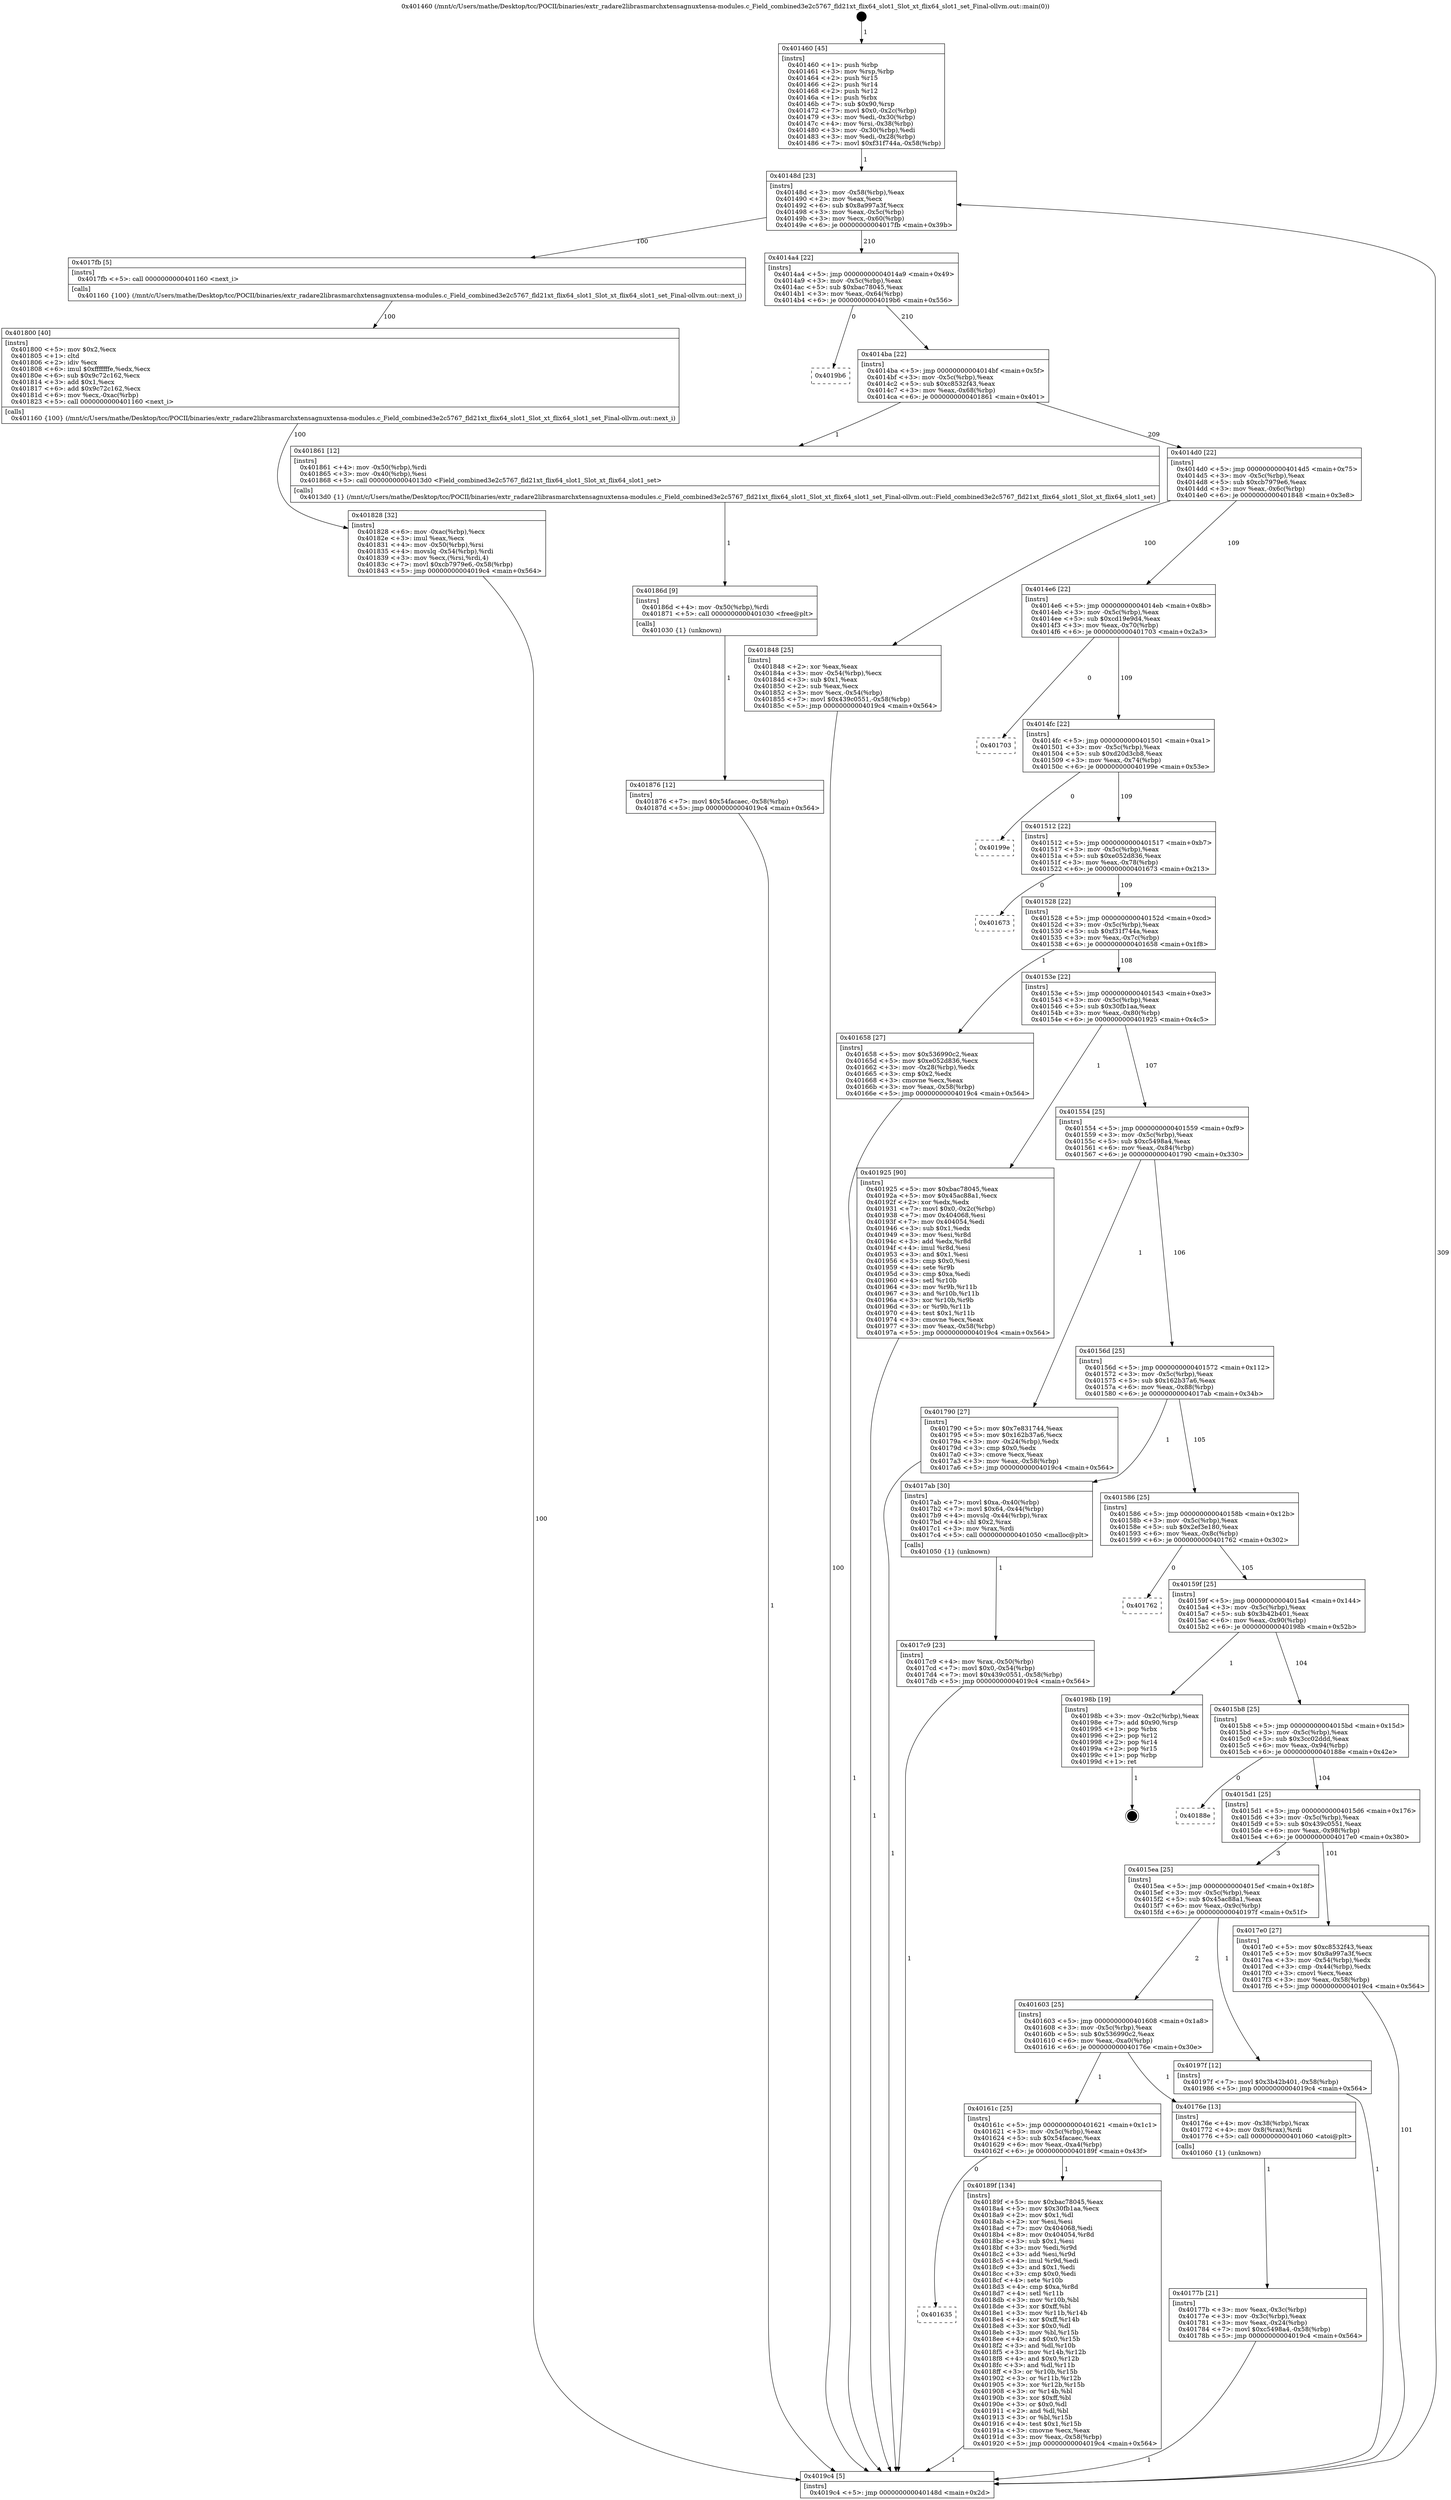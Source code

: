 digraph "0x401460" {
  label = "0x401460 (/mnt/c/Users/mathe/Desktop/tcc/POCII/binaries/extr_radare2librasmarchxtensagnuxtensa-modules.c_Field_combined3e2c5767_fld21xt_flix64_slot1_Slot_xt_flix64_slot1_set_Final-ollvm.out::main(0))"
  labelloc = "t"
  node[shape=record]

  Entry [label="",width=0.3,height=0.3,shape=circle,fillcolor=black,style=filled]
  "0x40148d" [label="{
     0x40148d [23]\l
     | [instrs]\l
     &nbsp;&nbsp;0x40148d \<+3\>: mov -0x58(%rbp),%eax\l
     &nbsp;&nbsp;0x401490 \<+2\>: mov %eax,%ecx\l
     &nbsp;&nbsp;0x401492 \<+6\>: sub $0x8a997a3f,%ecx\l
     &nbsp;&nbsp;0x401498 \<+3\>: mov %eax,-0x5c(%rbp)\l
     &nbsp;&nbsp;0x40149b \<+3\>: mov %ecx,-0x60(%rbp)\l
     &nbsp;&nbsp;0x40149e \<+6\>: je 00000000004017fb \<main+0x39b\>\l
  }"]
  "0x4017fb" [label="{
     0x4017fb [5]\l
     | [instrs]\l
     &nbsp;&nbsp;0x4017fb \<+5\>: call 0000000000401160 \<next_i\>\l
     | [calls]\l
     &nbsp;&nbsp;0x401160 \{100\} (/mnt/c/Users/mathe/Desktop/tcc/POCII/binaries/extr_radare2librasmarchxtensagnuxtensa-modules.c_Field_combined3e2c5767_fld21xt_flix64_slot1_Slot_xt_flix64_slot1_set_Final-ollvm.out::next_i)\l
  }"]
  "0x4014a4" [label="{
     0x4014a4 [22]\l
     | [instrs]\l
     &nbsp;&nbsp;0x4014a4 \<+5\>: jmp 00000000004014a9 \<main+0x49\>\l
     &nbsp;&nbsp;0x4014a9 \<+3\>: mov -0x5c(%rbp),%eax\l
     &nbsp;&nbsp;0x4014ac \<+5\>: sub $0xbac78045,%eax\l
     &nbsp;&nbsp;0x4014b1 \<+3\>: mov %eax,-0x64(%rbp)\l
     &nbsp;&nbsp;0x4014b4 \<+6\>: je 00000000004019b6 \<main+0x556\>\l
  }"]
  Exit [label="",width=0.3,height=0.3,shape=circle,fillcolor=black,style=filled,peripheries=2]
  "0x4019b6" [label="{
     0x4019b6\l
  }", style=dashed]
  "0x4014ba" [label="{
     0x4014ba [22]\l
     | [instrs]\l
     &nbsp;&nbsp;0x4014ba \<+5\>: jmp 00000000004014bf \<main+0x5f\>\l
     &nbsp;&nbsp;0x4014bf \<+3\>: mov -0x5c(%rbp),%eax\l
     &nbsp;&nbsp;0x4014c2 \<+5\>: sub $0xc8532f43,%eax\l
     &nbsp;&nbsp;0x4014c7 \<+3\>: mov %eax,-0x68(%rbp)\l
     &nbsp;&nbsp;0x4014ca \<+6\>: je 0000000000401861 \<main+0x401\>\l
  }"]
  "0x401635" [label="{
     0x401635\l
  }", style=dashed]
  "0x401861" [label="{
     0x401861 [12]\l
     | [instrs]\l
     &nbsp;&nbsp;0x401861 \<+4\>: mov -0x50(%rbp),%rdi\l
     &nbsp;&nbsp;0x401865 \<+3\>: mov -0x40(%rbp),%esi\l
     &nbsp;&nbsp;0x401868 \<+5\>: call 00000000004013d0 \<Field_combined3e2c5767_fld21xt_flix64_slot1_Slot_xt_flix64_slot1_set\>\l
     | [calls]\l
     &nbsp;&nbsp;0x4013d0 \{1\} (/mnt/c/Users/mathe/Desktop/tcc/POCII/binaries/extr_radare2librasmarchxtensagnuxtensa-modules.c_Field_combined3e2c5767_fld21xt_flix64_slot1_Slot_xt_flix64_slot1_set_Final-ollvm.out::Field_combined3e2c5767_fld21xt_flix64_slot1_Slot_xt_flix64_slot1_set)\l
  }"]
  "0x4014d0" [label="{
     0x4014d0 [22]\l
     | [instrs]\l
     &nbsp;&nbsp;0x4014d0 \<+5\>: jmp 00000000004014d5 \<main+0x75\>\l
     &nbsp;&nbsp;0x4014d5 \<+3\>: mov -0x5c(%rbp),%eax\l
     &nbsp;&nbsp;0x4014d8 \<+5\>: sub $0xcb7979e6,%eax\l
     &nbsp;&nbsp;0x4014dd \<+3\>: mov %eax,-0x6c(%rbp)\l
     &nbsp;&nbsp;0x4014e0 \<+6\>: je 0000000000401848 \<main+0x3e8\>\l
  }"]
  "0x40189f" [label="{
     0x40189f [134]\l
     | [instrs]\l
     &nbsp;&nbsp;0x40189f \<+5\>: mov $0xbac78045,%eax\l
     &nbsp;&nbsp;0x4018a4 \<+5\>: mov $0x30fb1aa,%ecx\l
     &nbsp;&nbsp;0x4018a9 \<+2\>: mov $0x1,%dl\l
     &nbsp;&nbsp;0x4018ab \<+2\>: xor %esi,%esi\l
     &nbsp;&nbsp;0x4018ad \<+7\>: mov 0x404068,%edi\l
     &nbsp;&nbsp;0x4018b4 \<+8\>: mov 0x404054,%r8d\l
     &nbsp;&nbsp;0x4018bc \<+3\>: sub $0x1,%esi\l
     &nbsp;&nbsp;0x4018bf \<+3\>: mov %edi,%r9d\l
     &nbsp;&nbsp;0x4018c2 \<+3\>: add %esi,%r9d\l
     &nbsp;&nbsp;0x4018c5 \<+4\>: imul %r9d,%edi\l
     &nbsp;&nbsp;0x4018c9 \<+3\>: and $0x1,%edi\l
     &nbsp;&nbsp;0x4018cc \<+3\>: cmp $0x0,%edi\l
     &nbsp;&nbsp;0x4018cf \<+4\>: sete %r10b\l
     &nbsp;&nbsp;0x4018d3 \<+4\>: cmp $0xa,%r8d\l
     &nbsp;&nbsp;0x4018d7 \<+4\>: setl %r11b\l
     &nbsp;&nbsp;0x4018db \<+3\>: mov %r10b,%bl\l
     &nbsp;&nbsp;0x4018de \<+3\>: xor $0xff,%bl\l
     &nbsp;&nbsp;0x4018e1 \<+3\>: mov %r11b,%r14b\l
     &nbsp;&nbsp;0x4018e4 \<+4\>: xor $0xff,%r14b\l
     &nbsp;&nbsp;0x4018e8 \<+3\>: xor $0x0,%dl\l
     &nbsp;&nbsp;0x4018eb \<+3\>: mov %bl,%r15b\l
     &nbsp;&nbsp;0x4018ee \<+4\>: and $0x0,%r15b\l
     &nbsp;&nbsp;0x4018f2 \<+3\>: and %dl,%r10b\l
     &nbsp;&nbsp;0x4018f5 \<+3\>: mov %r14b,%r12b\l
     &nbsp;&nbsp;0x4018f8 \<+4\>: and $0x0,%r12b\l
     &nbsp;&nbsp;0x4018fc \<+3\>: and %dl,%r11b\l
     &nbsp;&nbsp;0x4018ff \<+3\>: or %r10b,%r15b\l
     &nbsp;&nbsp;0x401902 \<+3\>: or %r11b,%r12b\l
     &nbsp;&nbsp;0x401905 \<+3\>: xor %r12b,%r15b\l
     &nbsp;&nbsp;0x401908 \<+3\>: or %r14b,%bl\l
     &nbsp;&nbsp;0x40190b \<+3\>: xor $0xff,%bl\l
     &nbsp;&nbsp;0x40190e \<+3\>: or $0x0,%dl\l
     &nbsp;&nbsp;0x401911 \<+2\>: and %dl,%bl\l
     &nbsp;&nbsp;0x401913 \<+3\>: or %bl,%r15b\l
     &nbsp;&nbsp;0x401916 \<+4\>: test $0x1,%r15b\l
     &nbsp;&nbsp;0x40191a \<+3\>: cmovne %ecx,%eax\l
     &nbsp;&nbsp;0x40191d \<+3\>: mov %eax,-0x58(%rbp)\l
     &nbsp;&nbsp;0x401920 \<+5\>: jmp 00000000004019c4 \<main+0x564\>\l
  }"]
  "0x401848" [label="{
     0x401848 [25]\l
     | [instrs]\l
     &nbsp;&nbsp;0x401848 \<+2\>: xor %eax,%eax\l
     &nbsp;&nbsp;0x40184a \<+3\>: mov -0x54(%rbp),%ecx\l
     &nbsp;&nbsp;0x40184d \<+3\>: sub $0x1,%eax\l
     &nbsp;&nbsp;0x401850 \<+2\>: sub %eax,%ecx\l
     &nbsp;&nbsp;0x401852 \<+3\>: mov %ecx,-0x54(%rbp)\l
     &nbsp;&nbsp;0x401855 \<+7\>: movl $0x439c0551,-0x58(%rbp)\l
     &nbsp;&nbsp;0x40185c \<+5\>: jmp 00000000004019c4 \<main+0x564\>\l
  }"]
  "0x4014e6" [label="{
     0x4014e6 [22]\l
     | [instrs]\l
     &nbsp;&nbsp;0x4014e6 \<+5\>: jmp 00000000004014eb \<main+0x8b\>\l
     &nbsp;&nbsp;0x4014eb \<+3\>: mov -0x5c(%rbp),%eax\l
     &nbsp;&nbsp;0x4014ee \<+5\>: sub $0xcd19e9d4,%eax\l
     &nbsp;&nbsp;0x4014f3 \<+3\>: mov %eax,-0x70(%rbp)\l
     &nbsp;&nbsp;0x4014f6 \<+6\>: je 0000000000401703 \<main+0x2a3\>\l
  }"]
  "0x401876" [label="{
     0x401876 [12]\l
     | [instrs]\l
     &nbsp;&nbsp;0x401876 \<+7\>: movl $0x54facaec,-0x58(%rbp)\l
     &nbsp;&nbsp;0x40187d \<+5\>: jmp 00000000004019c4 \<main+0x564\>\l
  }"]
  "0x401703" [label="{
     0x401703\l
  }", style=dashed]
  "0x4014fc" [label="{
     0x4014fc [22]\l
     | [instrs]\l
     &nbsp;&nbsp;0x4014fc \<+5\>: jmp 0000000000401501 \<main+0xa1\>\l
     &nbsp;&nbsp;0x401501 \<+3\>: mov -0x5c(%rbp),%eax\l
     &nbsp;&nbsp;0x401504 \<+5\>: sub $0xd20d3cb8,%eax\l
     &nbsp;&nbsp;0x401509 \<+3\>: mov %eax,-0x74(%rbp)\l
     &nbsp;&nbsp;0x40150c \<+6\>: je 000000000040199e \<main+0x53e\>\l
  }"]
  "0x40186d" [label="{
     0x40186d [9]\l
     | [instrs]\l
     &nbsp;&nbsp;0x40186d \<+4\>: mov -0x50(%rbp),%rdi\l
     &nbsp;&nbsp;0x401871 \<+5\>: call 0000000000401030 \<free@plt\>\l
     | [calls]\l
     &nbsp;&nbsp;0x401030 \{1\} (unknown)\l
  }"]
  "0x40199e" [label="{
     0x40199e\l
  }", style=dashed]
  "0x401512" [label="{
     0x401512 [22]\l
     | [instrs]\l
     &nbsp;&nbsp;0x401512 \<+5\>: jmp 0000000000401517 \<main+0xb7\>\l
     &nbsp;&nbsp;0x401517 \<+3\>: mov -0x5c(%rbp),%eax\l
     &nbsp;&nbsp;0x40151a \<+5\>: sub $0xe052d836,%eax\l
     &nbsp;&nbsp;0x40151f \<+3\>: mov %eax,-0x78(%rbp)\l
     &nbsp;&nbsp;0x401522 \<+6\>: je 0000000000401673 \<main+0x213\>\l
  }"]
  "0x401828" [label="{
     0x401828 [32]\l
     | [instrs]\l
     &nbsp;&nbsp;0x401828 \<+6\>: mov -0xac(%rbp),%ecx\l
     &nbsp;&nbsp;0x40182e \<+3\>: imul %eax,%ecx\l
     &nbsp;&nbsp;0x401831 \<+4\>: mov -0x50(%rbp),%rsi\l
     &nbsp;&nbsp;0x401835 \<+4\>: movslq -0x54(%rbp),%rdi\l
     &nbsp;&nbsp;0x401839 \<+3\>: mov %ecx,(%rsi,%rdi,4)\l
     &nbsp;&nbsp;0x40183c \<+7\>: movl $0xcb7979e6,-0x58(%rbp)\l
     &nbsp;&nbsp;0x401843 \<+5\>: jmp 00000000004019c4 \<main+0x564\>\l
  }"]
  "0x401673" [label="{
     0x401673\l
  }", style=dashed]
  "0x401528" [label="{
     0x401528 [22]\l
     | [instrs]\l
     &nbsp;&nbsp;0x401528 \<+5\>: jmp 000000000040152d \<main+0xcd\>\l
     &nbsp;&nbsp;0x40152d \<+3\>: mov -0x5c(%rbp),%eax\l
     &nbsp;&nbsp;0x401530 \<+5\>: sub $0xf31f744a,%eax\l
     &nbsp;&nbsp;0x401535 \<+3\>: mov %eax,-0x7c(%rbp)\l
     &nbsp;&nbsp;0x401538 \<+6\>: je 0000000000401658 \<main+0x1f8\>\l
  }"]
  "0x401800" [label="{
     0x401800 [40]\l
     | [instrs]\l
     &nbsp;&nbsp;0x401800 \<+5\>: mov $0x2,%ecx\l
     &nbsp;&nbsp;0x401805 \<+1\>: cltd\l
     &nbsp;&nbsp;0x401806 \<+2\>: idiv %ecx\l
     &nbsp;&nbsp;0x401808 \<+6\>: imul $0xfffffffe,%edx,%ecx\l
     &nbsp;&nbsp;0x40180e \<+6\>: sub $0x9c72c162,%ecx\l
     &nbsp;&nbsp;0x401814 \<+3\>: add $0x1,%ecx\l
     &nbsp;&nbsp;0x401817 \<+6\>: add $0x9c72c162,%ecx\l
     &nbsp;&nbsp;0x40181d \<+6\>: mov %ecx,-0xac(%rbp)\l
     &nbsp;&nbsp;0x401823 \<+5\>: call 0000000000401160 \<next_i\>\l
     | [calls]\l
     &nbsp;&nbsp;0x401160 \{100\} (/mnt/c/Users/mathe/Desktop/tcc/POCII/binaries/extr_radare2librasmarchxtensagnuxtensa-modules.c_Field_combined3e2c5767_fld21xt_flix64_slot1_Slot_xt_flix64_slot1_set_Final-ollvm.out::next_i)\l
  }"]
  "0x401658" [label="{
     0x401658 [27]\l
     | [instrs]\l
     &nbsp;&nbsp;0x401658 \<+5\>: mov $0x536990c2,%eax\l
     &nbsp;&nbsp;0x40165d \<+5\>: mov $0xe052d836,%ecx\l
     &nbsp;&nbsp;0x401662 \<+3\>: mov -0x28(%rbp),%edx\l
     &nbsp;&nbsp;0x401665 \<+3\>: cmp $0x2,%edx\l
     &nbsp;&nbsp;0x401668 \<+3\>: cmovne %ecx,%eax\l
     &nbsp;&nbsp;0x40166b \<+3\>: mov %eax,-0x58(%rbp)\l
     &nbsp;&nbsp;0x40166e \<+5\>: jmp 00000000004019c4 \<main+0x564\>\l
  }"]
  "0x40153e" [label="{
     0x40153e [22]\l
     | [instrs]\l
     &nbsp;&nbsp;0x40153e \<+5\>: jmp 0000000000401543 \<main+0xe3\>\l
     &nbsp;&nbsp;0x401543 \<+3\>: mov -0x5c(%rbp),%eax\l
     &nbsp;&nbsp;0x401546 \<+5\>: sub $0x30fb1aa,%eax\l
     &nbsp;&nbsp;0x40154b \<+3\>: mov %eax,-0x80(%rbp)\l
     &nbsp;&nbsp;0x40154e \<+6\>: je 0000000000401925 \<main+0x4c5\>\l
  }"]
  "0x4019c4" [label="{
     0x4019c4 [5]\l
     | [instrs]\l
     &nbsp;&nbsp;0x4019c4 \<+5\>: jmp 000000000040148d \<main+0x2d\>\l
  }"]
  "0x401460" [label="{
     0x401460 [45]\l
     | [instrs]\l
     &nbsp;&nbsp;0x401460 \<+1\>: push %rbp\l
     &nbsp;&nbsp;0x401461 \<+3\>: mov %rsp,%rbp\l
     &nbsp;&nbsp;0x401464 \<+2\>: push %r15\l
     &nbsp;&nbsp;0x401466 \<+2\>: push %r14\l
     &nbsp;&nbsp;0x401468 \<+2\>: push %r12\l
     &nbsp;&nbsp;0x40146a \<+1\>: push %rbx\l
     &nbsp;&nbsp;0x40146b \<+7\>: sub $0x90,%rsp\l
     &nbsp;&nbsp;0x401472 \<+7\>: movl $0x0,-0x2c(%rbp)\l
     &nbsp;&nbsp;0x401479 \<+3\>: mov %edi,-0x30(%rbp)\l
     &nbsp;&nbsp;0x40147c \<+4\>: mov %rsi,-0x38(%rbp)\l
     &nbsp;&nbsp;0x401480 \<+3\>: mov -0x30(%rbp),%edi\l
     &nbsp;&nbsp;0x401483 \<+3\>: mov %edi,-0x28(%rbp)\l
     &nbsp;&nbsp;0x401486 \<+7\>: movl $0xf31f744a,-0x58(%rbp)\l
  }"]
  "0x4017c9" [label="{
     0x4017c9 [23]\l
     | [instrs]\l
     &nbsp;&nbsp;0x4017c9 \<+4\>: mov %rax,-0x50(%rbp)\l
     &nbsp;&nbsp;0x4017cd \<+7\>: movl $0x0,-0x54(%rbp)\l
     &nbsp;&nbsp;0x4017d4 \<+7\>: movl $0x439c0551,-0x58(%rbp)\l
     &nbsp;&nbsp;0x4017db \<+5\>: jmp 00000000004019c4 \<main+0x564\>\l
  }"]
  "0x401925" [label="{
     0x401925 [90]\l
     | [instrs]\l
     &nbsp;&nbsp;0x401925 \<+5\>: mov $0xbac78045,%eax\l
     &nbsp;&nbsp;0x40192a \<+5\>: mov $0x45ac88a1,%ecx\l
     &nbsp;&nbsp;0x40192f \<+2\>: xor %edx,%edx\l
     &nbsp;&nbsp;0x401931 \<+7\>: movl $0x0,-0x2c(%rbp)\l
     &nbsp;&nbsp;0x401938 \<+7\>: mov 0x404068,%esi\l
     &nbsp;&nbsp;0x40193f \<+7\>: mov 0x404054,%edi\l
     &nbsp;&nbsp;0x401946 \<+3\>: sub $0x1,%edx\l
     &nbsp;&nbsp;0x401949 \<+3\>: mov %esi,%r8d\l
     &nbsp;&nbsp;0x40194c \<+3\>: add %edx,%r8d\l
     &nbsp;&nbsp;0x40194f \<+4\>: imul %r8d,%esi\l
     &nbsp;&nbsp;0x401953 \<+3\>: and $0x1,%esi\l
     &nbsp;&nbsp;0x401956 \<+3\>: cmp $0x0,%esi\l
     &nbsp;&nbsp;0x401959 \<+4\>: sete %r9b\l
     &nbsp;&nbsp;0x40195d \<+3\>: cmp $0xa,%edi\l
     &nbsp;&nbsp;0x401960 \<+4\>: setl %r10b\l
     &nbsp;&nbsp;0x401964 \<+3\>: mov %r9b,%r11b\l
     &nbsp;&nbsp;0x401967 \<+3\>: and %r10b,%r11b\l
     &nbsp;&nbsp;0x40196a \<+3\>: xor %r10b,%r9b\l
     &nbsp;&nbsp;0x40196d \<+3\>: or %r9b,%r11b\l
     &nbsp;&nbsp;0x401970 \<+4\>: test $0x1,%r11b\l
     &nbsp;&nbsp;0x401974 \<+3\>: cmovne %ecx,%eax\l
     &nbsp;&nbsp;0x401977 \<+3\>: mov %eax,-0x58(%rbp)\l
     &nbsp;&nbsp;0x40197a \<+5\>: jmp 00000000004019c4 \<main+0x564\>\l
  }"]
  "0x401554" [label="{
     0x401554 [25]\l
     | [instrs]\l
     &nbsp;&nbsp;0x401554 \<+5\>: jmp 0000000000401559 \<main+0xf9\>\l
     &nbsp;&nbsp;0x401559 \<+3\>: mov -0x5c(%rbp),%eax\l
     &nbsp;&nbsp;0x40155c \<+5\>: sub $0xc5498a4,%eax\l
     &nbsp;&nbsp;0x401561 \<+6\>: mov %eax,-0x84(%rbp)\l
     &nbsp;&nbsp;0x401567 \<+6\>: je 0000000000401790 \<main+0x330\>\l
  }"]
  "0x40177b" [label="{
     0x40177b [21]\l
     | [instrs]\l
     &nbsp;&nbsp;0x40177b \<+3\>: mov %eax,-0x3c(%rbp)\l
     &nbsp;&nbsp;0x40177e \<+3\>: mov -0x3c(%rbp),%eax\l
     &nbsp;&nbsp;0x401781 \<+3\>: mov %eax,-0x24(%rbp)\l
     &nbsp;&nbsp;0x401784 \<+7\>: movl $0xc5498a4,-0x58(%rbp)\l
     &nbsp;&nbsp;0x40178b \<+5\>: jmp 00000000004019c4 \<main+0x564\>\l
  }"]
  "0x401790" [label="{
     0x401790 [27]\l
     | [instrs]\l
     &nbsp;&nbsp;0x401790 \<+5\>: mov $0x7e831744,%eax\l
     &nbsp;&nbsp;0x401795 \<+5\>: mov $0x162b37a6,%ecx\l
     &nbsp;&nbsp;0x40179a \<+3\>: mov -0x24(%rbp),%edx\l
     &nbsp;&nbsp;0x40179d \<+3\>: cmp $0x0,%edx\l
     &nbsp;&nbsp;0x4017a0 \<+3\>: cmove %ecx,%eax\l
     &nbsp;&nbsp;0x4017a3 \<+3\>: mov %eax,-0x58(%rbp)\l
     &nbsp;&nbsp;0x4017a6 \<+5\>: jmp 00000000004019c4 \<main+0x564\>\l
  }"]
  "0x40156d" [label="{
     0x40156d [25]\l
     | [instrs]\l
     &nbsp;&nbsp;0x40156d \<+5\>: jmp 0000000000401572 \<main+0x112\>\l
     &nbsp;&nbsp;0x401572 \<+3\>: mov -0x5c(%rbp),%eax\l
     &nbsp;&nbsp;0x401575 \<+5\>: sub $0x162b37a6,%eax\l
     &nbsp;&nbsp;0x40157a \<+6\>: mov %eax,-0x88(%rbp)\l
     &nbsp;&nbsp;0x401580 \<+6\>: je 00000000004017ab \<main+0x34b\>\l
  }"]
  "0x40161c" [label="{
     0x40161c [25]\l
     | [instrs]\l
     &nbsp;&nbsp;0x40161c \<+5\>: jmp 0000000000401621 \<main+0x1c1\>\l
     &nbsp;&nbsp;0x401621 \<+3\>: mov -0x5c(%rbp),%eax\l
     &nbsp;&nbsp;0x401624 \<+5\>: sub $0x54facaec,%eax\l
     &nbsp;&nbsp;0x401629 \<+6\>: mov %eax,-0xa4(%rbp)\l
     &nbsp;&nbsp;0x40162f \<+6\>: je 000000000040189f \<main+0x43f\>\l
  }"]
  "0x4017ab" [label="{
     0x4017ab [30]\l
     | [instrs]\l
     &nbsp;&nbsp;0x4017ab \<+7\>: movl $0xa,-0x40(%rbp)\l
     &nbsp;&nbsp;0x4017b2 \<+7\>: movl $0x64,-0x44(%rbp)\l
     &nbsp;&nbsp;0x4017b9 \<+4\>: movslq -0x44(%rbp),%rax\l
     &nbsp;&nbsp;0x4017bd \<+4\>: shl $0x2,%rax\l
     &nbsp;&nbsp;0x4017c1 \<+3\>: mov %rax,%rdi\l
     &nbsp;&nbsp;0x4017c4 \<+5\>: call 0000000000401050 \<malloc@plt\>\l
     | [calls]\l
     &nbsp;&nbsp;0x401050 \{1\} (unknown)\l
  }"]
  "0x401586" [label="{
     0x401586 [25]\l
     | [instrs]\l
     &nbsp;&nbsp;0x401586 \<+5\>: jmp 000000000040158b \<main+0x12b\>\l
     &nbsp;&nbsp;0x40158b \<+3\>: mov -0x5c(%rbp),%eax\l
     &nbsp;&nbsp;0x40158e \<+5\>: sub $0x2ef3e180,%eax\l
     &nbsp;&nbsp;0x401593 \<+6\>: mov %eax,-0x8c(%rbp)\l
     &nbsp;&nbsp;0x401599 \<+6\>: je 0000000000401762 \<main+0x302\>\l
  }"]
  "0x40176e" [label="{
     0x40176e [13]\l
     | [instrs]\l
     &nbsp;&nbsp;0x40176e \<+4\>: mov -0x38(%rbp),%rax\l
     &nbsp;&nbsp;0x401772 \<+4\>: mov 0x8(%rax),%rdi\l
     &nbsp;&nbsp;0x401776 \<+5\>: call 0000000000401060 \<atoi@plt\>\l
     | [calls]\l
     &nbsp;&nbsp;0x401060 \{1\} (unknown)\l
  }"]
  "0x401762" [label="{
     0x401762\l
  }", style=dashed]
  "0x40159f" [label="{
     0x40159f [25]\l
     | [instrs]\l
     &nbsp;&nbsp;0x40159f \<+5\>: jmp 00000000004015a4 \<main+0x144\>\l
     &nbsp;&nbsp;0x4015a4 \<+3\>: mov -0x5c(%rbp),%eax\l
     &nbsp;&nbsp;0x4015a7 \<+5\>: sub $0x3b42b401,%eax\l
     &nbsp;&nbsp;0x4015ac \<+6\>: mov %eax,-0x90(%rbp)\l
     &nbsp;&nbsp;0x4015b2 \<+6\>: je 000000000040198b \<main+0x52b\>\l
  }"]
  "0x401603" [label="{
     0x401603 [25]\l
     | [instrs]\l
     &nbsp;&nbsp;0x401603 \<+5\>: jmp 0000000000401608 \<main+0x1a8\>\l
     &nbsp;&nbsp;0x401608 \<+3\>: mov -0x5c(%rbp),%eax\l
     &nbsp;&nbsp;0x40160b \<+5\>: sub $0x536990c2,%eax\l
     &nbsp;&nbsp;0x401610 \<+6\>: mov %eax,-0xa0(%rbp)\l
     &nbsp;&nbsp;0x401616 \<+6\>: je 000000000040176e \<main+0x30e\>\l
  }"]
  "0x40198b" [label="{
     0x40198b [19]\l
     | [instrs]\l
     &nbsp;&nbsp;0x40198b \<+3\>: mov -0x2c(%rbp),%eax\l
     &nbsp;&nbsp;0x40198e \<+7\>: add $0x90,%rsp\l
     &nbsp;&nbsp;0x401995 \<+1\>: pop %rbx\l
     &nbsp;&nbsp;0x401996 \<+2\>: pop %r12\l
     &nbsp;&nbsp;0x401998 \<+2\>: pop %r14\l
     &nbsp;&nbsp;0x40199a \<+2\>: pop %r15\l
     &nbsp;&nbsp;0x40199c \<+1\>: pop %rbp\l
     &nbsp;&nbsp;0x40199d \<+1\>: ret\l
  }"]
  "0x4015b8" [label="{
     0x4015b8 [25]\l
     | [instrs]\l
     &nbsp;&nbsp;0x4015b8 \<+5\>: jmp 00000000004015bd \<main+0x15d\>\l
     &nbsp;&nbsp;0x4015bd \<+3\>: mov -0x5c(%rbp),%eax\l
     &nbsp;&nbsp;0x4015c0 \<+5\>: sub $0x3cc02ddd,%eax\l
     &nbsp;&nbsp;0x4015c5 \<+6\>: mov %eax,-0x94(%rbp)\l
     &nbsp;&nbsp;0x4015cb \<+6\>: je 000000000040188e \<main+0x42e\>\l
  }"]
  "0x40197f" [label="{
     0x40197f [12]\l
     | [instrs]\l
     &nbsp;&nbsp;0x40197f \<+7\>: movl $0x3b42b401,-0x58(%rbp)\l
     &nbsp;&nbsp;0x401986 \<+5\>: jmp 00000000004019c4 \<main+0x564\>\l
  }"]
  "0x40188e" [label="{
     0x40188e\l
  }", style=dashed]
  "0x4015d1" [label="{
     0x4015d1 [25]\l
     | [instrs]\l
     &nbsp;&nbsp;0x4015d1 \<+5\>: jmp 00000000004015d6 \<main+0x176\>\l
     &nbsp;&nbsp;0x4015d6 \<+3\>: mov -0x5c(%rbp),%eax\l
     &nbsp;&nbsp;0x4015d9 \<+5\>: sub $0x439c0551,%eax\l
     &nbsp;&nbsp;0x4015de \<+6\>: mov %eax,-0x98(%rbp)\l
     &nbsp;&nbsp;0x4015e4 \<+6\>: je 00000000004017e0 \<main+0x380\>\l
  }"]
  "0x4015ea" [label="{
     0x4015ea [25]\l
     | [instrs]\l
     &nbsp;&nbsp;0x4015ea \<+5\>: jmp 00000000004015ef \<main+0x18f\>\l
     &nbsp;&nbsp;0x4015ef \<+3\>: mov -0x5c(%rbp),%eax\l
     &nbsp;&nbsp;0x4015f2 \<+5\>: sub $0x45ac88a1,%eax\l
     &nbsp;&nbsp;0x4015f7 \<+6\>: mov %eax,-0x9c(%rbp)\l
     &nbsp;&nbsp;0x4015fd \<+6\>: je 000000000040197f \<main+0x51f\>\l
  }"]
  "0x4017e0" [label="{
     0x4017e0 [27]\l
     | [instrs]\l
     &nbsp;&nbsp;0x4017e0 \<+5\>: mov $0xc8532f43,%eax\l
     &nbsp;&nbsp;0x4017e5 \<+5\>: mov $0x8a997a3f,%ecx\l
     &nbsp;&nbsp;0x4017ea \<+3\>: mov -0x54(%rbp),%edx\l
     &nbsp;&nbsp;0x4017ed \<+3\>: cmp -0x44(%rbp),%edx\l
     &nbsp;&nbsp;0x4017f0 \<+3\>: cmovl %ecx,%eax\l
     &nbsp;&nbsp;0x4017f3 \<+3\>: mov %eax,-0x58(%rbp)\l
     &nbsp;&nbsp;0x4017f6 \<+5\>: jmp 00000000004019c4 \<main+0x564\>\l
  }"]
  Entry -> "0x401460" [label=" 1"]
  "0x40148d" -> "0x4017fb" [label=" 100"]
  "0x40148d" -> "0x4014a4" [label=" 210"]
  "0x40198b" -> Exit [label=" 1"]
  "0x4014a4" -> "0x4019b6" [label=" 0"]
  "0x4014a4" -> "0x4014ba" [label=" 210"]
  "0x40197f" -> "0x4019c4" [label=" 1"]
  "0x4014ba" -> "0x401861" [label=" 1"]
  "0x4014ba" -> "0x4014d0" [label=" 209"]
  "0x401925" -> "0x4019c4" [label=" 1"]
  "0x4014d0" -> "0x401848" [label=" 100"]
  "0x4014d0" -> "0x4014e6" [label=" 109"]
  "0x40189f" -> "0x4019c4" [label=" 1"]
  "0x4014e6" -> "0x401703" [label=" 0"]
  "0x4014e6" -> "0x4014fc" [label=" 109"]
  "0x40161c" -> "0x40189f" [label=" 1"]
  "0x4014fc" -> "0x40199e" [label=" 0"]
  "0x4014fc" -> "0x401512" [label=" 109"]
  "0x40161c" -> "0x401635" [label=" 0"]
  "0x401512" -> "0x401673" [label=" 0"]
  "0x401512" -> "0x401528" [label=" 109"]
  "0x401876" -> "0x4019c4" [label=" 1"]
  "0x401528" -> "0x401658" [label=" 1"]
  "0x401528" -> "0x40153e" [label=" 108"]
  "0x401658" -> "0x4019c4" [label=" 1"]
  "0x401460" -> "0x40148d" [label=" 1"]
  "0x4019c4" -> "0x40148d" [label=" 309"]
  "0x40186d" -> "0x401876" [label=" 1"]
  "0x40153e" -> "0x401925" [label=" 1"]
  "0x40153e" -> "0x401554" [label=" 107"]
  "0x401861" -> "0x40186d" [label=" 1"]
  "0x401554" -> "0x401790" [label=" 1"]
  "0x401554" -> "0x40156d" [label=" 106"]
  "0x401848" -> "0x4019c4" [label=" 100"]
  "0x40156d" -> "0x4017ab" [label=" 1"]
  "0x40156d" -> "0x401586" [label=" 105"]
  "0x401828" -> "0x4019c4" [label=" 100"]
  "0x401586" -> "0x401762" [label=" 0"]
  "0x401586" -> "0x40159f" [label=" 105"]
  "0x401800" -> "0x401828" [label=" 100"]
  "0x40159f" -> "0x40198b" [label=" 1"]
  "0x40159f" -> "0x4015b8" [label=" 104"]
  "0x4017e0" -> "0x4019c4" [label=" 101"]
  "0x4015b8" -> "0x40188e" [label=" 0"]
  "0x4015b8" -> "0x4015d1" [label=" 104"]
  "0x4017c9" -> "0x4019c4" [label=" 1"]
  "0x4015d1" -> "0x4017e0" [label=" 101"]
  "0x4015d1" -> "0x4015ea" [label=" 3"]
  "0x4017ab" -> "0x4017c9" [label=" 1"]
  "0x4015ea" -> "0x40197f" [label=" 1"]
  "0x4015ea" -> "0x401603" [label=" 2"]
  "0x4017fb" -> "0x401800" [label=" 100"]
  "0x401603" -> "0x40176e" [label=" 1"]
  "0x401603" -> "0x40161c" [label=" 1"]
  "0x40176e" -> "0x40177b" [label=" 1"]
  "0x40177b" -> "0x4019c4" [label=" 1"]
  "0x401790" -> "0x4019c4" [label=" 1"]
}
